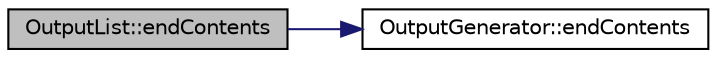 digraph "OutputList::endContents"
{
 // LATEX_PDF_SIZE
  edge [fontname="Helvetica",fontsize="10",labelfontname="Helvetica",labelfontsize="10"];
  node [fontname="Helvetica",fontsize="10",shape=record];
  rankdir="LR";
  Node1 [label="OutputList::endContents",height=0.2,width=0.4,color="black", fillcolor="grey75", style="filled", fontcolor="black",tooltip=" "];
  Node1 -> Node2 [color="midnightblue",fontsize="10",style="solid",fontname="Helvetica"];
  Node2 [label="OutputGenerator::endContents",height=0.2,width=0.4,color="black", fillcolor="white", style="filled",URL="$classOutputGenerator.html#a62d0b8915ba8cbae0e0703794bcae68a",tooltip=" "];
}
